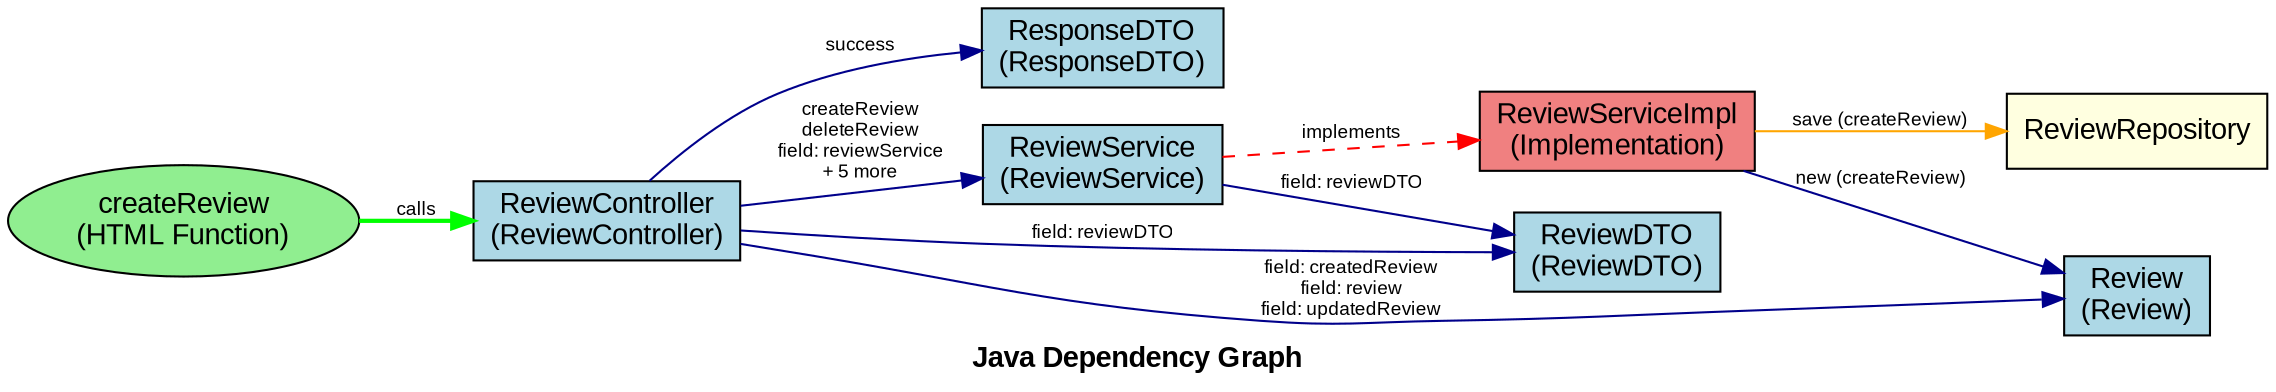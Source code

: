 digraph JavaDependencies {
    rankdir=LR;
    node [shape=box, style=filled, fillcolor=lightblue, fontname="Arial"];
    edge [fontname="Arial", fontsize=9, color=darkblue];
    graph [fontname="Arial Bold", fontsize=14, label="Java Dependency Graph"];

    "ResponseDTO" [label="ResponseDTO\n(ResponseDTO)", URL="javascript:showNodeInfo('ResponseDTO')", fillcolor="lightblue"];
    "ReviewService" [label="ReviewService\n(ReviewService)", URL="javascript:showNodeInfo('ReviewService')", fillcolor="lightblue"];
    "ReviewDTO" [label="ReviewDTO\n(ReviewDTO)", URL="javascript:showNodeInfo('ReviewDTO')", fillcolor="lightblue"];
    "Review" [label="Review\n(Review)", URL="javascript:showNodeInfo('Review')", fillcolor="lightblue"];
    "ReviewController" [label="ReviewController\n(ReviewController)", URL="javascript:showNodeInfo('ReviewController')", fillcolor="lightblue"];

    // Dependencies with method calls
    "ReviewController" -> "ResponseDTO" [label="success", URL="javascript:showEdgeInfo('ReviewController', 'ResponseDTO')"];
    "ReviewController" -> "ReviewService" [label="createReview\ndeleteReview\nfield: reviewService\n+ 5 more", URL="javascript:showEdgeInfo('ReviewController', 'ReviewService')"];
    "ReviewController" -> "Review" [label="field: createdReview\nfield: review\nfield: updatedReview", URL="javascript:showEdgeInfo('ReviewController', 'Review')"];
    "ReviewController" -> "ReviewDTO" [label="field: reviewDTO", URL="javascript:showEdgeInfo('ReviewController', 'ReviewDTO')"];
    "ReviewService" -> "ReviewDTO" [label="field: reviewDTO", URL="javascript:showEdgeInfo('ReviewService', 'ReviewDTO')"];

    // Service Implementation Nodes
    "ReviewServiceImpl" [label="ReviewServiceImpl\n(Implementation)", URL="javascript:showNodeInfo('ReviewServiceImpl')", fillcolor="lightcoral", shape="box"];
    "ReviewService" -> "ReviewServiceImpl" [label="implements", URL="javascript:showEdgeInfo('ReviewService', 'ReviewServiceImpl')", color="red", style="dashed"];

    // createReview method dependencies in ReviewServiceImpl
    "ReviewServiceImpl" -> "Review" [label="new (createReview)", URL="javascript:showEdgeInfo('ReviewServiceImpl', 'Review')"];
    "ReviewRepository" [label="ReviewRepository", URL="javascript:showNodeInfo('ReviewRepository')", fillcolor="lightyellow", shape="box"];
    "ReviewServiceImpl" -> "ReviewRepository" [label="save (createReview)", URL="javascript:showEdgeInfo('ReviewServiceImpl', 'ReviewRepository')", color="orange"];

    // HTML Function Nodes
    "HTML_createReview" [label="createReview\n(HTML Function)", URL="javascript:showNodeInfo('HTML_createReview')", fillcolor="lightgreen", shape="ellipse"];
    "HTML_createReview" -> "ReviewController" [label="calls", URL="javascript:showEdgeInfo('HTML_createReview', 'ReviewController')", color="green", style="bold"];
}